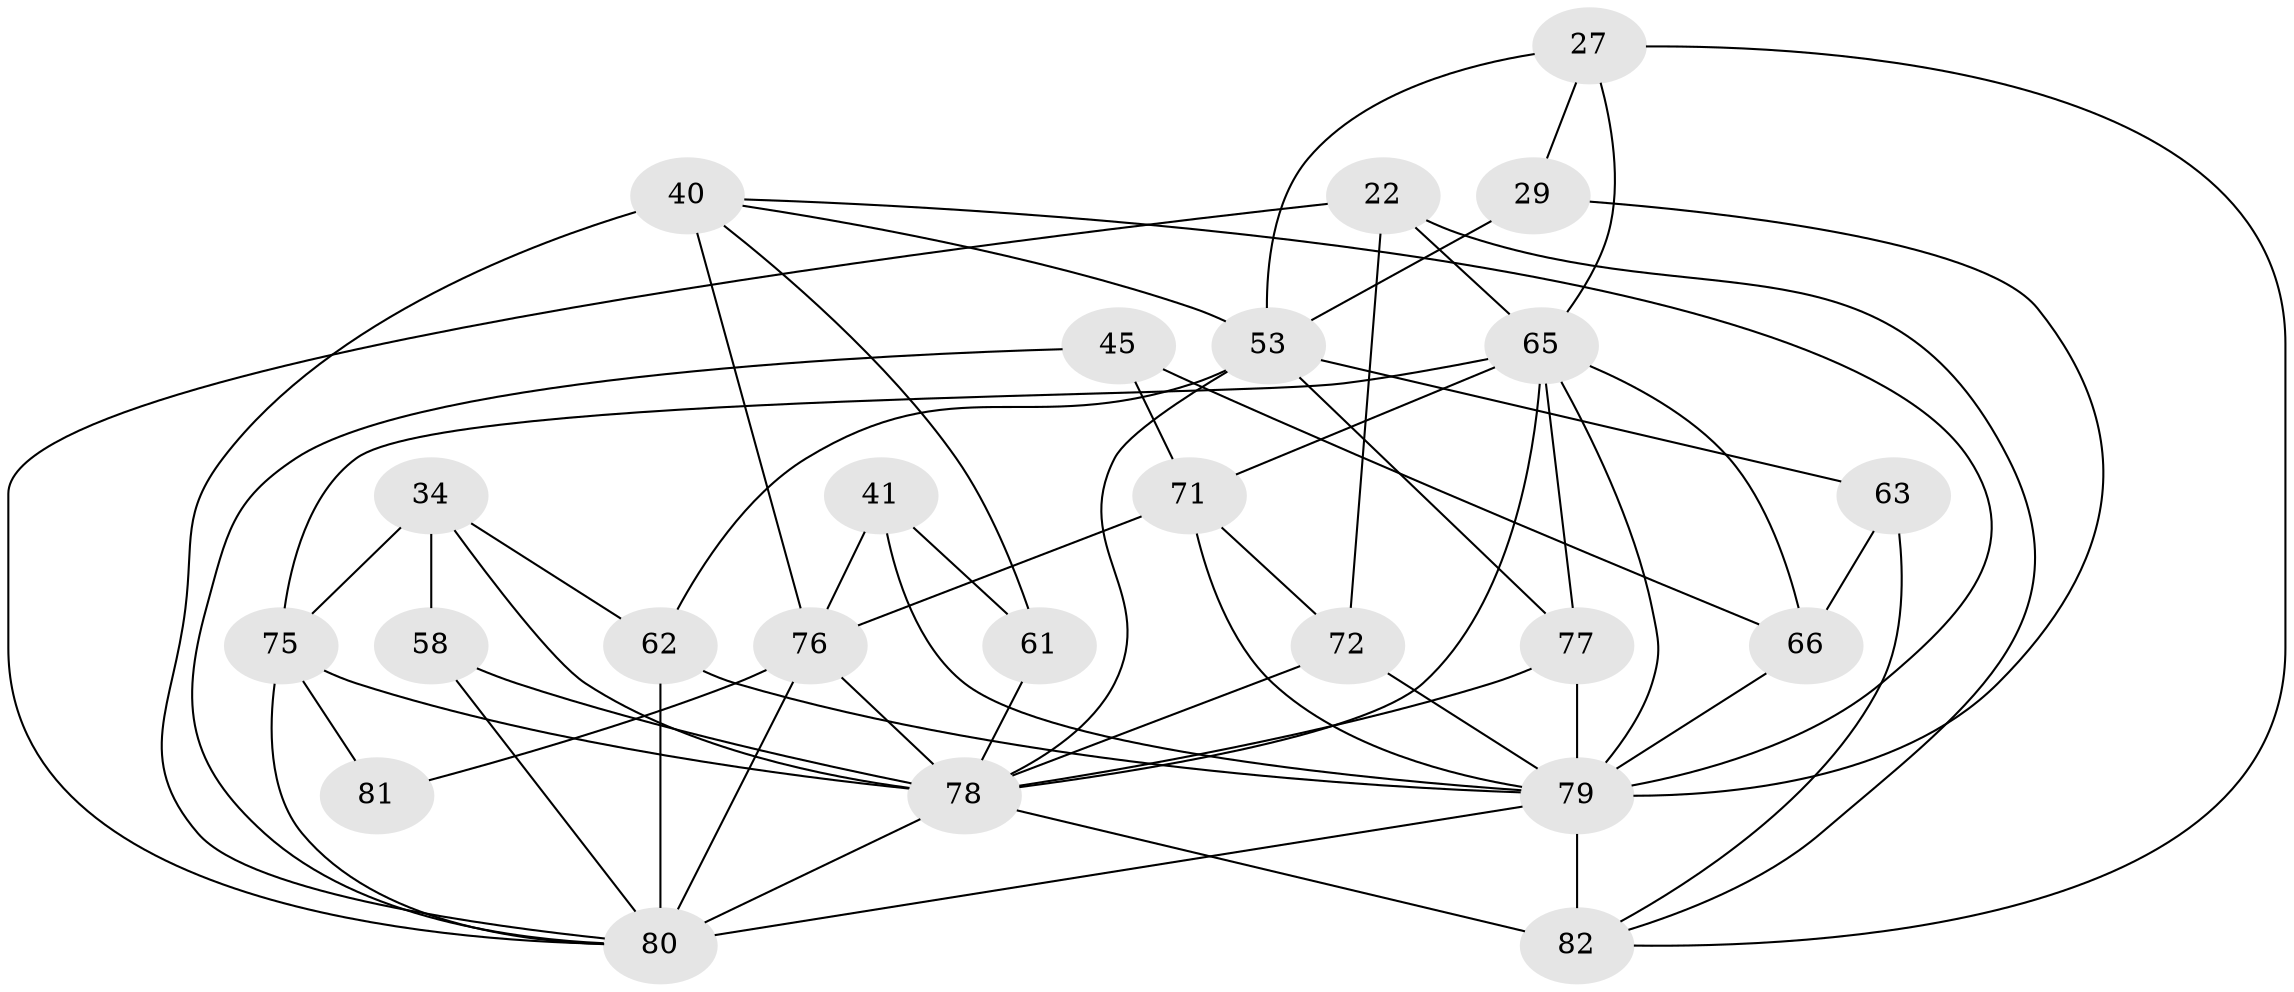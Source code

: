 // original degree distribution, {4: 1.0}
// Generated by graph-tools (version 1.1) at 2025/03/03/04/25 22:03:40]
// undirected, 24 vertices, 60 edges
graph export_dot {
graph [start="1"]
  node [color=gray90,style=filled];
  22 [super="+12"];
  27 [super="+24"];
  29;
  34 [super="+20"];
  40 [super="+4+6+10"];
  41;
  45 [super="+1"];
  53 [super="+35+46"];
  58;
  61;
  62 [super="+48+39"];
  63;
  65 [super="+9+42+21"];
  66 [super="+15+8"];
  71 [super="+57+38"];
  72 [super="+7"];
  75 [super="+49+73+52"];
  76 [super="+70+36+68"];
  77 [super="+23"];
  78 [super="+64"];
  79 [super="+51+69"];
  80 [super="+26+50+67+55+74"];
  81 [super="+28"];
  82 [super="+30+44"];
  22 -- 72 [weight=2];
  22 -- 65;
  22 -- 80 [weight=2];
  22 -- 82;
  27 -- 29 [weight=2];
  27 -- 65 [weight=2];
  27 -- 82;
  27 -- 53;
  29 -- 79;
  29 -- 53;
  34 -- 58 [weight=2];
  34 -- 75 [weight=2];
  34 -- 78;
  34 -- 62;
  40 -- 53;
  40 -- 76 [weight=5];
  40 -- 61;
  40 -- 79 [weight=2];
  40 -- 80;
  41 -- 61;
  41 -- 79 [weight=2];
  41 -- 76;
  45 -- 66 [weight=2];
  45 -- 71 [weight=2];
  45 -- 80 [weight=2];
  53 -- 63;
  53 -- 62 [weight=2];
  53 -- 78;
  53 -- 77;
  58 -- 78;
  58 -- 80;
  61 -- 78 [weight=2];
  62 -- 79;
  62 -- 80 [weight=4];
  63 -- 66 [weight=2];
  63 -- 82;
  65 -- 75 [weight=2];
  65 -- 66 [weight=2];
  65 -- 71;
  65 -- 79;
  65 -- 78;
  65 -- 77 [weight=2];
  66 -- 79 [weight=2];
  71 -- 72;
  71 -- 79 [weight=2];
  71 -- 76 [weight=2];
  72 -- 78 [weight=2];
  72 -- 79;
  75 -- 81 [weight=5];
  75 -- 78;
  75 -- 80 [weight=2];
  76 -- 80 [weight=2];
  76 -- 78 [weight=5];
  76 -- 81;
  77 -- 78 [weight=3];
  77 -- 79 [weight=2];
  78 -- 80 [weight=3];
  78 -- 82 [weight=2];
  79 -- 82 [weight=3];
  79 -- 80;
}

